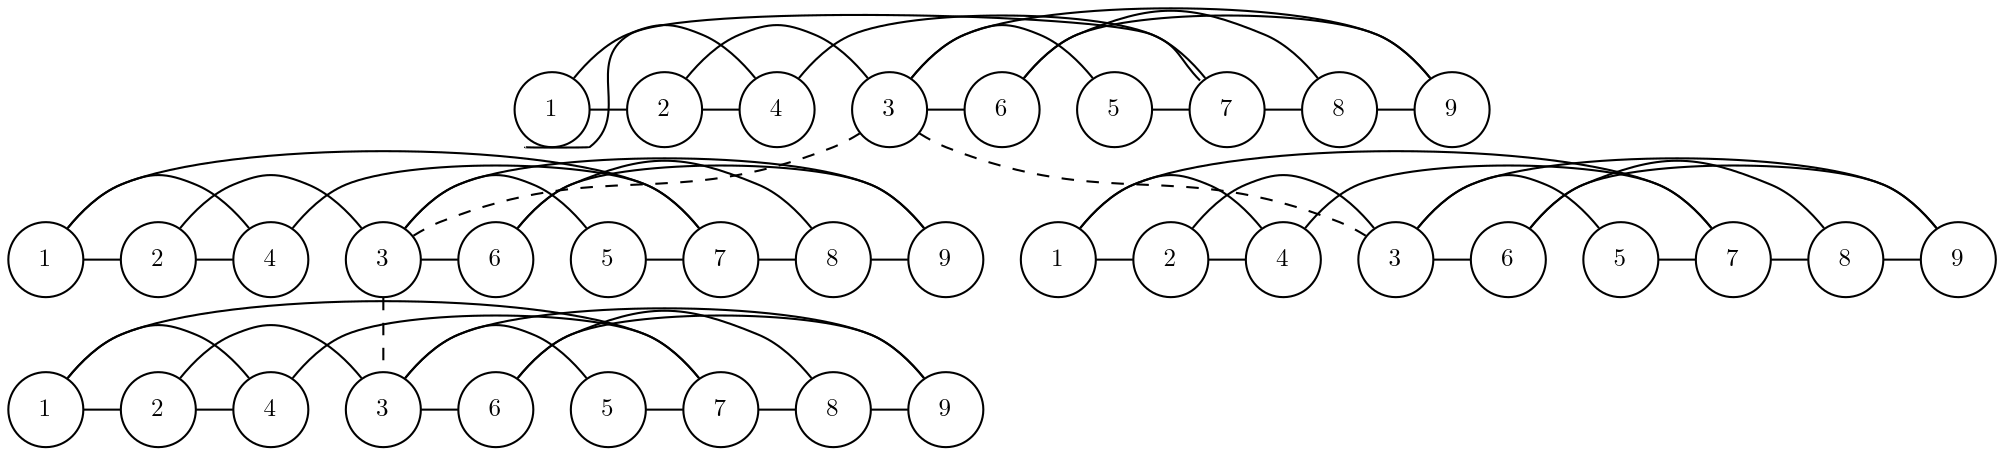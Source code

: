 /*
 * Build using:
 * neato -Tpdf -O 26.dot
 *
 */
graph {
	graph [
		rank=same,
		overlap=true,
		splines=true,
		margin = "0,0",
		fontname = "STIX Two Math",
		fontsize = "10",
		esep = "0.5"
	];

	node [
		shape=circle,
		fixedsize=true, // don't allow nodes to change sizes dynamically
		width=0.5, // relative to the underlying coordinate grid?
		color="black", // node border color (X11 or HTML colors)
		fillcolor="white", // node fill color (X11 or HTML colors)
		style="filled,solid",
		fontname = "STIX Two Math",
		fontsize=12,
	];

	edge [
	];

	1.1 [pos="00, 02!", label="1"];
	1.2 [pos="01, 02!", label="2"];
	1.3 [pos="02, 02!", label="3"];
	1.4 [pos="00, 01!", label="4"];
	1.5 [pos="01, 01!", label="5"];
	1.6 [pos="02, 01!", label="6"];
	1.7 [pos="00, 00!", label="7"];
	1.8 [pos="01, 00!", label="8"];
	1.9 [pos="02, 00!", label="9"];
	subgraph 1 {
		//label="Кластер 1";
		1.1 -- { 1.2 1.4};
		1.1:sw -- 1.7:nw;
		1.2 -- { 1.4 1.3 };
		1.3 -- { 1.5 1.6 1.9 } ;
		1.4 -- { 1.7 } ;
		1.5 -- { 1.7 } ;
		1.6 -- { 1.8 1.9} ;
		1.7 -- { 1.8 } ;
		1.8 -- { 1.9 } ;
		1.9 -- {}
	}

	2.1 [pos="3,2!", label="1"];
	2.2 [pos="4,2!", label="2"];
	2.3 [pos="5,2!", label="3"];
	2.4 [pos="3,1!", label="4"];
	2.5 [pos="4,1!", label="5"];
	2.6 [pos="5,1!", label="6"];
	2.7 [pos="3,0!", label="7"];
	2.8 [pos="4,0!", label="8"];
	2.9 [pos="5,0!", label="9"];
	subgraph 2 {
		//label="Кластер 2";
		2.1 -- { 2.2 2.4 2.7};
		2.2 -- { 2.4 2.3 };
		2.3 -- { 2.5 2.6 2.9 } ;
		2.4 -- { 2.7 } ;
		2.5 -- { 2.7 } ;
		2.6 -- { 2.8 2.9} ;
		2.7 -- { 2.8 } ;
		2.8 -- { 2.9 } ;
		2.9 -- {}
	}

	3.1 [pos="6,2!", label="1"];
	3.2 [pos="7,2!", label="2"];
	3.3 [pos="8,2!", label="3"];
	3.4 [pos="6,1!", label="4"];
	3.5 [pos="7,1!", label="5"];
	3.6 [pos="8,1!", label="6"];
	3.7 [pos="6,0!", label="7"];
	3.8 [pos="7,0!", label="8"];
	3.9 [pos="8,0!", label="9"];
	subgraph 3 {
		//label="Кластер 3";
		3.1 -- { 3.2 3.4 3.7};
		3.2 -- { 3.4 3.3 };
		3.3 -- { 3.5 3.6 3.9 } ;
		3.4 -- { 3.7 } ;
		3.5 -- { 3.7 } ;
		3.6 -- { 3.8 3.9} ;
		3.7 -- { 3.8 } ;
		3.8 -- { 3.9 } ;
		3.9 -- {}
	}

	4.1 [pos="00, -01!", label="1"];
	4.2 [pos="01, -01!", label="2"];
	4.3 [pos="02, -01!", label="3"];
	4.4 [pos="00, -02!", label="4"];
	4.5 [pos="01, -02!", label="5"];
	4.6 [pos="02, -02!", label="6"];
	4.7 [pos="00, -03!", label="7"];
	4.8 [pos="01, -03!", label="8"];
	4.9 [pos="02, -03!", label="9"];
	subgraph 4 {
		//label="Кластер 3";
		4.1 -- { 4.2 4.4 4.7};
		4.2 -- { 4.4 4.3 };
		4.3 -- { 4.5 4.6 4.9 } ;
		4.4 -- { 4.7 } ;
		4.5 -- { 4.7 } ;
		4.6 -- { 4.8 4.9} ;
		4.7 -- { 4.8 } ;
		4.8 -- { 4.9 } ;
		4.9 -- {}
	}

	1.3 -- 2.3 [style = dashed];
	2.3 -- 3.3 [style = dashed];
	1.3 -- 4.3 [style = dashed];
}

